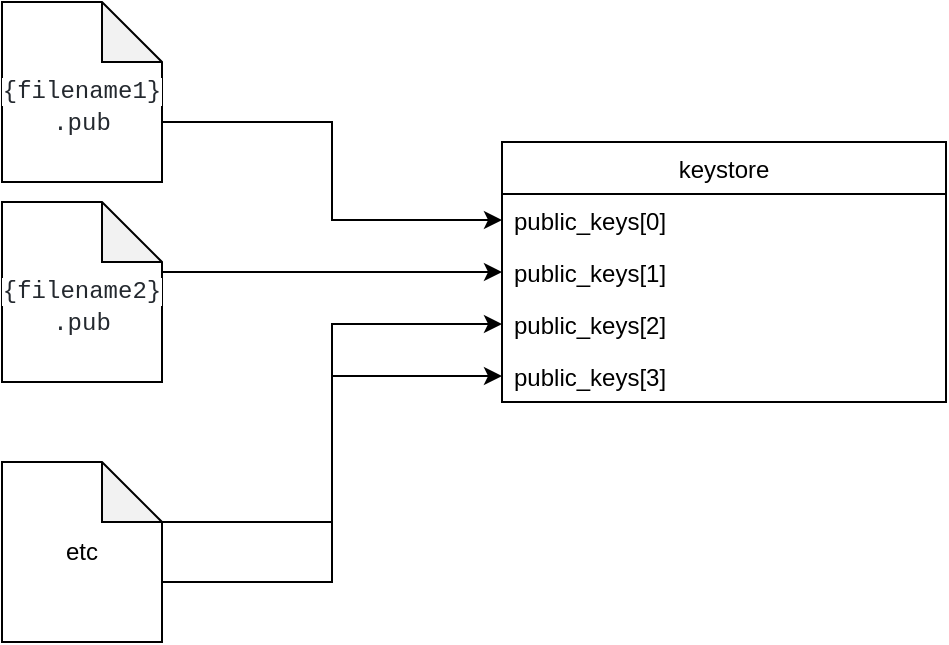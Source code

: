 <mxfile version="20.0.4" type="github">
  <diagram id="e0TtXNntNFdvGE5RzgB5" name="Page-1">
    <mxGraphModel dx="780" dy="1104" grid="1" gridSize="10" guides="1" tooltips="1" connect="1" arrows="1" fold="1" page="1" pageScale="1" pageWidth="827" pageHeight="1169" math="0" shadow="0">
      <root>
        <mxCell id="0" />
        <mxCell id="1" parent="0" />
        <mxCell id="rFzw1P7dX0fG_H2Q5RED-1" value="keystore" style="swimlane;fontStyle=0;childLayout=stackLayout;horizontal=1;startSize=26;fillColor=none;horizontalStack=0;resizeParent=1;resizeParentMax=0;resizeLast=0;collapsible=1;marginBottom=0;" parent="1" vertex="1">
          <mxGeometry x="380" y="110" width="222" height="130" as="geometry" />
        </mxCell>
        <mxCell id="rFzw1P7dX0fG_H2Q5RED-2" value="public_keys[0]" style="text;strokeColor=none;fillColor=none;align=left;verticalAlign=top;spacingLeft=4;spacingRight=4;overflow=hidden;rotatable=0;points=[[0,0.5],[1,0.5]];portConstraint=eastwest;" parent="rFzw1P7dX0fG_H2Q5RED-1" vertex="1">
          <mxGeometry y="26" width="222" height="26" as="geometry" />
        </mxCell>
        <mxCell id="rFzw1P7dX0fG_H2Q5RED-3" value="public_keys[1]" style="text;strokeColor=none;fillColor=none;align=left;verticalAlign=top;spacingLeft=4;spacingRight=4;overflow=hidden;rotatable=0;points=[[0,0.5],[1,0.5]];portConstraint=eastwest;" parent="rFzw1P7dX0fG_H2Q5RED-1" vertex="1">
          <mxGeometry y="52" width="222" height="26" as="geometry" />
        </mxCell>
        <mxCell id="rFzw1P7dX0fG_H2Q5RED-4" value="public_keys[2]&#xa;" style="text;strokeColor=none;fillColor=none;align=left;verticalAlign=top;spacingLeft=4;spacingRight=4;overflow=hidden;rotatable=0;points=[[0,0.5],[1,0.5]];portConstraint=eastwest;" parent="rFzw1P7dX0fG_H2Q5RED-1" vertex="1">
          <mxGeometry y="78" width="222" height="26" as="geometry" />
        </mxCell>
        <mxCell id="rFzw1P7dX0fG_H2Q5RED-10" value="public_keys[3]&#xa;" style="text;strokeColor=none;fillColor=none;align=left;verticalAlign=top;spacingLeft=4;spacingRight=4;overflow=hidden;rotatable=0;points=[[0,0.5],[1,0.5]];portConstraint=eastwest;" parent="rFzw1P7dX0fG_H2Q5RED-1" vertex="1">
          <mxGeometry y="104" width="222" height="26" as="geometry" />
        </mxCell>
        <mxCell id="-q0JU_3lxlcxeCzk0Rdc-2" style="edgeStyle=orthogonalEdgeStyle;rounded=0;orthogonalLoop=1;jettySize=auto;html=1;exitX=0;exitY=0;exitDx=80;exitDy=60;exitPerimeter=0;entryX=0;entryY=0.5;entryDx=0;entryDy=0;" edge="1" parent="1" source="rFzw1P7dX0fG_H2Q5RED-12" target="rFzw1P7dX0fG_H2Q5RED-2">
          <mxGeometry relative="1" as="geometry" />
        </mxCell>
        <mxCell id="rFzw1P7dX0fG_H2Q5RED-12" value="&lt;br&gt;&lt;span style=&quot;color: rgb(36, 41, 47); font-family: ui-monospace, SFMono-Regular, &amp;quot;SF Mono&amp;quot;, Menlo, Consolas, &amp;quot;Liberation Mono&amp;quot;, monospace; font-size: 12px; font-style: normal; font-variant-ligatures: normal; font-variant-caps: normal; font-weight: 400; letter-spacing: normal; orphans: 2; text-align: start; text-indent: 0px; text-transform: none; widows: 2; word-spacing: 0px; -webkit-text-stroke-width: 0px; background-color: rgb(255, 255, 255); text-decoration-thickness: initial; text-decoration-style: initial; text-decoration-color: initial; float: none; display: inline !important;&quot;&gt;{filename1}&lt;br&gt;.pub&lt;/span&gt;&lt;br&gt;" style="shape=note;whiteSpace=wrap;html=1;backgroundOutline=1;darkOpacity=0.05;" parent="1" vertex="1">
          <mxGeometry x="130" y="40" width="80" height="90" as="geometry" />
        </mxCell>
        <mxCell id="-q0JU_3lxlcxeCzk0Rdc-3" style="edgeStyle=orthogonalEdgeStyle;rounded=0;orthogonalLoop=1;jettySize=auto;html=1;exitX=0;exitY=0;exitDx=80;exitDy=60;exitPerimeter=0;entryX=0;entryY=0.5;entryDx=0;entryDy=0;" edge="1" parent="1" source="rFzw1P7dX0fG_H2Q5RED-13" target="rFzw1P7dX0fG_H2Q5RED-3">
          <mxGeometry relative="1" as="geometry">
            <Array as="points">
              <mxPoint x="210" y="175" />
            </Array>
          </mxGeometry>
        </mxCell>
        <mxCell id="rFzw1P7dX0fG_H2Q5RED-13" value="&lt;br&gt;&lt;span style=&quot;color: rgb(36, 41, 47); font-family: ui-monospace, SFMono-Regular, &amp;quot;SF Mono&amp;quot;, Menlo, Consolas, &amp;quot;Liberation Mono&amp;quot;, monospace; text-align: start; background-color: rgb(255, 255, 255);&quot;&gt;{filename2}&lt;br&gt;.pub&lt;/span&gt;" style="shape=note;whiteSpace=wrap;html=1;backgroundOutline=1;darkOpacity=0.05;" parent="1" vertex="1">
          <mxGeometry x="130" y="140" width="80" height="90" as="geometry" />
        </mxCell>
        <mxCell id="-q0JU_3lxlcxeCzk0Rdc-5" style="edgeStyle=orthogonalEdgeStyle;rounded=0;orthogonalLoop=1;jettySize=auto;html=1;exitX=0;exitY=0;exitDx=80;exitDy=30;exitPerimeter=0;entryX=0;entryY=0.5;entryDx=0;entryDy=0;" edge="1" parent="1" source="rFzw1P7dX0fG_H2Q5RED-14" target="rFzw1P7dX0fG_H2Q5RED-4">
          <mxGeometry relative="1" as="geometry" />
        </mxCell>
        <mxCell id="-q0JU_3lxlcxeCzk0Rdc-6" style="edgeStyle=orthogonalEdgeStyle;rounded=0;orthogonalLoop=1;jettySize=auto;html=1;exitX=0;exitY=0;exitDx=80;exitDy=60;exitPerimeter=0;entryX=0;entryY=0.5;entryDx=0;entryDy=0;" edge="1" parent="1" source="rFzw1P7dX0fG_H2Q5RED-14" target="rFzw1P7dX0fG_H2Q5RED-10">
          <mxGeometry relative="1" as="geometry" />
        </mxCell>
        <mxCell id="rFzw1P7dX0fG_H2Q5RED-14" value="etc" style="shape=note;whiteSpace=wrap;html=1;backgroundOutline=1;darkOpacity=0.05;" parent="1" vertex="1">
          <mxGeometry x="130" y="270" width="80" height="90" as="geometry" />
        </mxCell>
      </root>
    </mxGraphModel>
  </diagram>
</mxfile>

